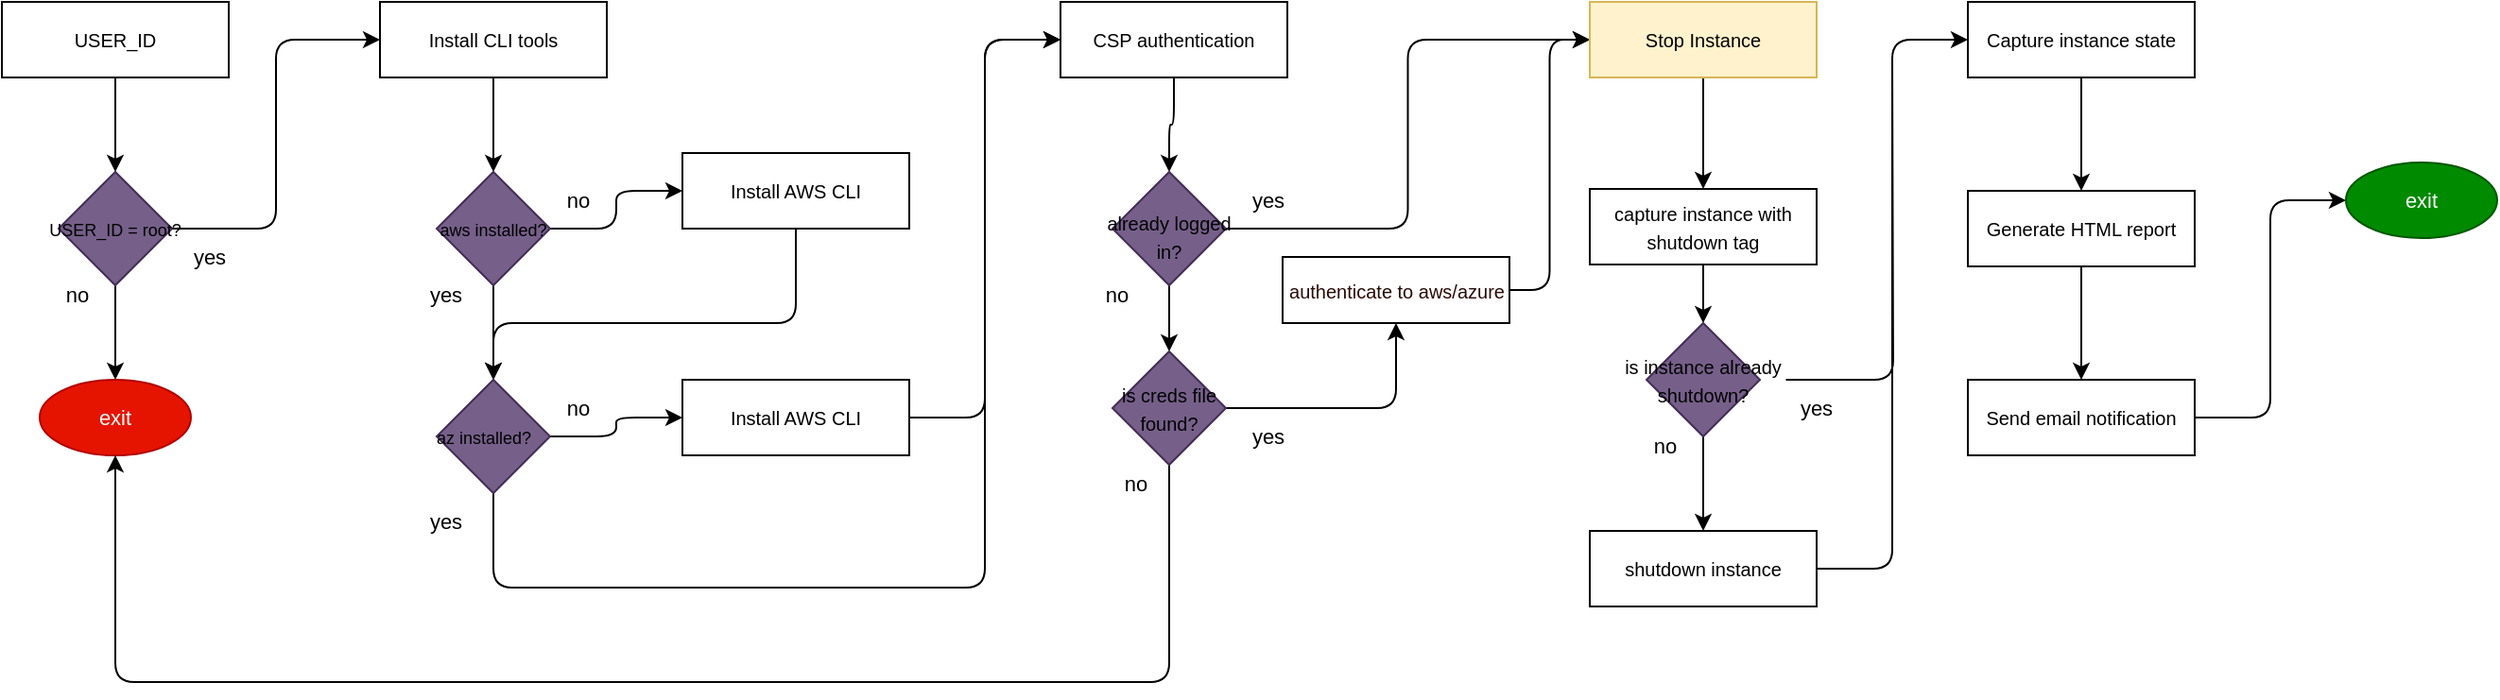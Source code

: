 <mxfile>
    <diagram id="c0BsKFeQtic6asYKpsaW" name="stop-flow-diagram">
        <mxGraphModel dx="948" dy="465" grid="1" gridSize="10" guides="1" tooltips="1" connect="1" arrows="1" fold="1" page="1" pageScale="1" pageWidth="850" pageHeight="1100" math="0" shadow="0">
            <root>
                <mxCell id="0"/>
                <mxCell id="1" parent="0"/>
                <mxCell id="2" style="edgeStyle=none;html=1;entryX=0.5;entryY=0;entryDx=0;entryDy=0;" parent="1" source="3" target="6" edge="1">
                    <mxGeometry relative="1" as="geometry"/>
                </mxCell>
                <mxCell id="3" value="&lt;span style=&quot;font-size: 10px;&quot;&gt;USER_ID&lt;/span&gt;" style="rounded=0;whiteSpace=wrap;html=1;" parent="1" vertex="1">
                    <mxGeometry x="120" y="120" width="120" height="40" as="geometry"/>
                </mxCell>
                <mxCell id="4" style="edgeStyle=none;html=1;entryX=0.5;entryY=0;entryDx=0;entryDy=0;" parent="1" source="6" target="8" edge="1">
                    <mxGeometry relative="1" as="geometry"/>
                </mxCell>
                <mxCell id="5" style="edgeStyle=orthogonalEdgeStyle;html=1;entryX=0;entryY=0.5;entryDx=0;entryDy=0;" parent="1" source="6" target="9" edge="1">
                    <mxGeometry relative="1" as="geometry"/>
                </mxCell>
                <mxCell id="6" value="" style="rhombus;whiteSpace=wrap;html=1;fillColor=#76608a;fontColor=#ffffff;strokeColor=#432D57;" parent="1" vertex="1">
                    <mxGeometry x="150" y="210" width="60" height="60" as="geometry"/>
                </mxCell>
                <mxCell id="7" value="&lt;font style=&quot;font-size: 9px;&quot;&gt;USER_ID = root?&lt;/font&gt;" style="text;html=1;strokeColor=none;fillColor=none;align=center;verticalAlign=middle;whiteSpace=wrap;rounded=0;" parent="1" vertex="1">
                    <mxGeometry x="125" y="225" width="110" height="30" as="geometry"/>
                </mxCell>
                <mxCell id="8" value="&lt;font style=&quot;font-size: 11px;&quot;&gt;exit&lt;/font&gt;" style="ellipse;whiteSpace=wrap;html=1;fillColor=#e51400;fontColor=#ffffff;strokeColor=#B20000;" parent="1" vertex="1">
                    <mxGeometry x="140" y="320" width="80" height="40" as="geometry"/>
                </mxCell>
                <mxCell id="16" style="edgeStyle=orthogonalEdgeStyle;html=1;entryX=0.5;entryY=0;entryDx=0;entryDy=0;" parent="1" source="9" target="12" edge="1">
                    <mxGeometry relative="1" as="geometry"/>
                </mxCell>
                <mxCell id="9" value="&lt;font style=&quot;font-size: 10px;&quot;&gt;Install CLI tools&lt;/font&gt;" style="rounded=0;whiteSpace=wrap;html=1;" parent="1" vertex="1">
                    <mxGeometry x="320" y="120" width="120" height="40" as="geometry"/>
                </mxCell>
                <mxCell id="10" value="&lt;font style=&quot;font-size: 11px;&quot;&gt;no&lt;/font&gt;" style="text;html=1;strokeColor=none;fillColor=none;align=center;verticalAlign=middle;whiteSpace=wrap;rounded=0;" parent="1" vertex="1">
                    <mxGeometry x="130" y="260" width="60" height="30" as="geometry"/>
                </mxCell>
                <mxCell id="11" value="&lt;font style=&quot;font-size: 11px;&quot;&gt;yes&lt;/font&gt;" style="text;html=1;strokeColor=none;fillColor=none;align=center;verticalAlign=middle;whiteSpace=wrap;rounded=0;" parent="1" vertex="1">
                    <mxGeometry x="200" y="240" width="60" height="30" as="geometry"/>
                </mxCell>
                <mxCell id="18" style="edgeStyle=orthogonalEdgeStyle;html=1;" parent="1" source="12" target="17" edge="1">
                    <mxGeometry relative="1" as="geometry"/>
                </mxCell>
                <mxCell id="23" style="edgeStyle=orthogonalEdgeStyle;html=1;" parent="1" source="12" target="19" edge="1">
                    <mxGeometry relative="1" as="geometry"/>
                </mxCell>
                <mxCell id="12" value="" style="rhombus;whiteSpace=wrap;html=1;fillColor=#76608a;fontColor=#ffffff;strokeColor=#432D57;" parent="1" vertex="1">
                    <mxGeometry x="350" y="210" width="60" height="60" as="geometry"/>
                </mxCell>
                <mxCell id="13" value="&lt;font style=&quot;font-size: 9px;&quot;&gt;aws installed?&lt;/font&gt;" style="text;html=1;strokeColor=none;fillColor=none;align=center;verticalAlign=middle;whiteSpace=wrap;rounded=0;" parent="1" vertex="1">
                    <mxGeometry x="325" y="225" width="110" height="30" as="geometry"/>
                </mxCell>
                <mxCell id="14" value="&lt;font style=&quot;font-size: 11px;&quot;&gt;no&lt;/font&gt;" style="text;html=1;strokeColor=none;fillColor=none;align=center;verticalAlign=middle;whiteSpace=wrap;rounded=0;" parent="1" vertex="1">
                    <mxGeometry x="395" y="210" width="60" height="30" as="geometry"/>
                </mxCell>
                <mxCell id="15" value="&lt;font style=&quot;font-size: 11px;&quot;&gt;yes&lt;/font&gt;" style="text;html=1;strokeColor=none;fillColor=none;align=center;verticalAlign=middle;whiteSpace=wrap;rounded=0;" parent="1" vertex="1">
                    <mxGeometry x="325" y="260" width="60" height="30" as="geometry"/>
                </mxCell>
                <mxCell id="24" style="edgeStyle=orthogonalEdgeStyle;html=1;entryX=0.5;entryY=0;entryDx=0;entryDy=0;" parent="1" source="17" target="19" edge="1">
                    <mxGeometry relative="1" as="geometry">
                        <Array as="points">
                            <mxPoint x="540" y="290"/>
                            <mxPoint x="380" y="290"/>
                        </Array>
                    </mxGeometry>
                </mxCell>
                <mxCell id="17" value="&lt;font style=&quot;font-size: 10px;&quot;&gt;Install AWS CLI&lt;/font&gt;" style="rounded=0;whiteSpace=wrap;html=1;" parent="1" vertex="1">
                    <mxGeometry x="480" y="200" width="120" height="40" as="geometry"/>
                </mxCell>
                <mxCell id="26" style="edgeStyle=orthogonalEdgeStyle;html=1;" parent="1" source="19" target="25" edge="1">
                    <mxGeometry relative="1" as="geometry"/>
                </mxCell>
                <mxCell id="30" style="edgeStyle=orthogonalEdgeStyle;html=1;entryX=0;entryY=0.5;entryDx=0;entryDy=0;" parent="1" source="19" target="28" edge="1">
                    <mxGeometry relative="1" as="geometry">
                        <Array as="points">
                            <mxPoint x="380" y="430"/>
                            <mxPoint x="640" y="430"/>
                            <mxPoint x="640" y="140"/>
                        </Array>
                    </mxGeometry>
                </mxCell>
                <mxCell id="19" value="" style="rhombus;whiteSpace=wrap;html=1;fillColor=#76608a;fontColor=#ffffff;strokeColor=#432D57;" parent="1" vertex="1">
                    <mxGeometry x="350" y="320" width="60" height="60" as="geometry"/>
                </mxCell>
                <mxCell id="20" value="&lt;font style=&quot;font-size: 9px;&quot;&gt;az installed?&lt;/font&gt;" style="text;html=1;strokeColor=none;fillColor=none;align=center;verticalAlign=middle;whiteSpace=wrap;rounded=0;" parent="1" vertex="1">
                    <mxGeometry x="320" y="335" width="110" height="30" as="geometry"/>
                </mxCell>
                <mxCell id="21" value="&lt;font style=&quot;font-size: 11px;&quot;&gt;no&lt;/font&gt;" style="text;html=1;strokeColor=none;fillColor=none;align=center;verticalAlign=middle;whiteSpace=wrap;rounded=0;" parent="1" vertex="1">
                    <mxGeometry x="395" y="320" width="60" height="30" as="geometry"/>
                </mxCell>
                <mxCell id="22" value="&lt;font style=&quot;font-size: 11px;&quot;&gt;yes&lt;/font&gt;" style="text;html=1;strokeColor=none;fillColor=none;align=center;verticalAlign=middle;whiteSpace=wrap;rounded=0;" parent="1" vertex="1">
                    <mxGeometry x="325" y="380" width="60" height="30" as="geometry"/>
                </mxCell>
                <mxCell id="29" style="edgeStyle=orthogonalEdgeStyle;html=1;" parent="1" source="25" edge="1">
                    <mxGeometry relative="1" as="geometry">
                        <mxPoint x="680" y="140" as="targetPoint"/>
                        <Array as="points">
                            <mxPoint x="640" y="340"/>
                            <mxPoint x="640" y="140"/>
                        </Array>
                    </mxGeometry>
                </mxCell>
                <mxCell id="25" value="&lt;font style=&quot;font-size: 10px;&quot;&gt;Install AWS CLI&lt;/font&gt;" style="rounded=0;whiteSpace=wrap;html=1;" parent="1" vertex="1">
                    <mxGeometry x="480" y="320" width="120" height="40" as="geometry"/>
                </mxCell>
                <mxCell id="38" style="edgeStyle=orthogonalEdgeStyle;html=1;entryX=0.5;entryY=0;entryDx=0;entryDy=0;" parent="1" source="28" target="32" edge="1">
                    <mxGeometry relative="1" as="geometry"/>
                </mxCell>
                <mxCell id="28" value="&lt;font style=&quot;font-size: 10px;&quot;&gt;CSP authentication&lt;/font&gt;" style="rounded=0;whiteSpace=wrap;html=1;" parent="1" vertex="1">
                    <mxGeometry x="680" y="120" width="120" height="40" as="geometry"/>
                </mxCell>
                <mxCell id="31" style="edgeStyle=orthogonalEdgeStyle;html=1;entryX=0.5;entryY=0;entryDx=0;entryDy=0;fontColor=#FFFFFF;" parent="1" source="32" target="35" edge="1">
                    <mxGeometry relative="1" as="geometry"/>
                </mxCell>
                <mxCell id="40" style="edgeStyle=orthogonalEdgeStyle;html=1;entryX=0;entryY=0.5;entryDx=0;entryDy=0;" parent="1" source="32" target="39" edge="1">
                    <mxGeometry relative="1" as="geometry"/>
                </mxCell>
                <mxCell id="32" value="" style="rhombus;whiteSpace=wrap;html=1;fillColor=#76608a;fontColor=#ffffff;strokeColor=#432D57;" parent="1" vertex="1">
                    <mxGeometry x="707.5" y="210" width="60" height="60" as="geometry"/>
                </mxCell>
                <mxCell id="33" value="&lt;font size=&quot;1&quot;&gt;already logged in?&lt;/font&gt;" style="text;html=1;strokeColor=none;fillColor=none;align=center;verticalAlign=middle;whiteSpace=wrap;rounded=0;" parent="1" vertex="1">
                    <mxGeometry x="700" y="229" width="75" height="30" as="geometry"/>
                </mxCell>
                <mxCell id="34" style="edgeStyle=orthogonalEdgeStyle;html=1;entryX=0.5;entryY=1;entryDx=0;entryDy=0;fontSize=10;fontColor=#2A0A05;" parent="1" source="35" target="37" edge="1">
                    <mxGeometry relative="1" as="geometry"/>
                </mxCell>
                <mxCell id="42" style="edgeStyle=orthogonalEdgeStyle;html=1;entryX=0.5;entryY=1;entryDx=0;entryDy=0;" parent="1" source="35" target="8" edge="1">
                    <mxGeometry relative="1" as="geometry">
                        <Array as="points">
                            <mxPoint x="738" y="480"/>
                            <mxPoint x="180" y="480"/>
                        </Array>
                    </mxGeometry>
                </mxCell>
                <mxCell id="35" value="" style="rhombus;whiteSpace=wrap;html=1;fillColor=#76608a;fontColor=#ffffff;strokeColor=#432D57;" parent="1" vertex="1">
                    <mxGeometry x="707.5" y="305" width="60" height="60" as="geometry"/>
                </mxCell>
                <mxCell id="36" value="&lt;font size=&quot;1&quot;&gt;is creds file found?&lt;/font&gt;" style="text;html=1;strokeColor=none;fillColor=none;align=center;verticalAlign=middle;whiteSpace=wrap;rounded=0;" parent="1" vertex="1">
                    <mxGeometry x="700" y="320" width="75" height="30" as="geometry"/>
                </mxCell>
                <mxCell id="41" style="edgeStyle=orthogonalEdgeStyle;html=1;entryX=0;entryY=0.5;entryDx=0;entryDy=0;" parent="1" source="37" target="39" edge="1">
                    <mxGeometry relative="1" as="geometry"/>
                </mxCell>
                <mxCell id="37" value="&lt;font style=&quot;font-size: 10px;&quot; color=&quot;#2a0a05&quot;&gt;authenticate to aws/azure&lt;/font&gt;" style="rounded=0;whiteSpace=wrap;html=1;fontColor=#FFFFFF;" parent="1" vertex="1">
                    <mxGeometry x="797.5" y="255" width="120" height="35" as="geometry"/>
                </mxCell>
                <mxCell id="51" style="edgeStyle=none;html=1;entryX=0.5;entryY=0;entryDx=0;entryDy=0;" parent="1" source="39" target="47" edge="1">
                    <mxGeometry relative="1" as="geometry"/>
                </mxCell>
                <mxCell id="39" value="&lt;font style=&quot;font-size: 10px;&quot;&gt;Stop Instance&lt;/font&gt;" style="rounded=0;whiteSpace=wrap;html=1;fillColor=#fff2cc;strokeColor=#d6b656;" parent="1" vertex="1">
                    <mxGeometry x="960" y="120" width="120" height="40" as="geometry"/>
                </mxCell>
                <mxCell id="43" value="&lt;font style=&quot;font-size: 11px;&quot;&gt;no&lt;/font&gt;" style="text;html=1;strokeColor=none;fillColor=none;align=center;verticalAlign=middle;whiteSpace=wrap;rounded=0;" parent="1" vertex="1">
                    <mxGeometry x="680" y="260" width="60" height="30" as="geometry"/>
                </mxCell>
                <mxCell id="44" value="&lt;font style=&quot;font-size: 11px;&quot;&gt;yes&lt;/font&gt;" style="text;html=1;strokeColor=none;fillColor=none;align=center;verticalAlign=middle;whiteSpace=wrap;rounded=0;" parent="1" vertex="1">
                    <mxGeometry x="760" y="210" width="60" height="30" as="geometry"/>
                </mxCell>
                <mxCell id="45" value="&lt;font style=&quot;font-size: 11px;&quot;&gt;yes&lt;/font&gt;" style="text;html=1;strokeColor=none;fillColor=none;align=center;verticalAlign=middle;whiteSpace=wrap;rounded=0;" parent="1" vertex="1">
                    <mxGeometry x="760" y="335" width="60" height="30" as="geometry"/>
                </mxCell>
                <mxCell id="46" value="&lt;font style=&quot;font-size: 11px;&quot;&gt;no&lt;/font&gt;" style="text;html=1;strokeColor=none;fillColor=none;align=center;verticalAlign=middle;whiteSpace=wrap;rounded=0;" parent="1" vertex="1">
                    <mxGeometry x="690" y="360" width="60" height="30" as="geometry"/>
                </mxCell>
                <mxCell id="52" style="edgeStyle=none;html=1;entryX=0.5;entryY=0;entryDx=0;entryDy=0;" parent="1" source="47" target="49" edge="1">
                    <mxGeometry relative="1" as="geometry"/>
                </mxCell>
                <mxCell id="47" value="&lt;font style=&quot;font-size: 10px;&quot;&gt;capture instance with shutdown tag&lt;/font&gt;" style="rounded=0;whiteSpace=wrap;html=1;" parent="1" vertex="1">
                    <mxGeometry x="960" y="219" width="120" height="40" as="geometry"/>
                </mxCell>
                <mxCell id="56" style="edgeStyle=orthogonalEdgeStyle;html=1;entryX=0;entryY=0.5;entryDx=0;entryDy=0;" parent="1" source="48" target="55" edge="1">
                    <mxGeometry relative="1" as="geometry"/>
                </mxCell>
                <mxCell id="48" value="&lt;font style=&quot;font-size: 10px;&quot;&gt;shutdown instance&lt;/font&gt;" style="rounded=0;whiteSpace=wrap;html=1;" parent="1" vertex="1">
                    <mxGeometry x="960" y="400" width="120" height="40" as="geometry"/>
                </mxCell>
                <mxCell id="53" style="edgeStyle=none;html=1;entryX=0.5;entryY=0;entryDx=0;entryDy=0;" parent="1" source="49" target="48" edge="1">
                    <mxGeometry relative="1" as="geometry"/>
                </mxCell>
                <mxCell id="49" value="" style="rhombus;whiteSpace=wrap;html=1;fillColor=#76608a;fontColor=#ffffff;strokeColor=#432D57;" parent="1" vertex="1">
                    <mxGeometry x="990" y="290" width="60" height="60" as="geometry"/>
                </mxCell>
                <mxCell id="57" style="edgeStyle=orthogonalEdgeStyle;html=1;endArrow=none;endFill=0;" parent="1" source="50" edge="1">
                    <mxGeometry relative="1" as="geometry">
                        <mxPoint x="1120" y="150" as="targetPoint"/>
                    </mxGeometry>
                </mxCell>
                <mxCell id="50" value="&lt;font size=&quot;1&quot;&gt;is instance already shutdown?&lt;/font&gt;" style="text;html=1;strokeColor=none;fillColor=none;align=center;verticalAlign=middle;whiteSpace=wrap;rounded=0;" parent="1" vertex="1">
                    <mxGeometry x="976.25" y="305" width="87.5" height="30" as="geometry"/>
                </mxCell>
                <mxCell id="61" style="edgeStyle=orthogonalEdgeStyle;html=1;entryX=0.5;entryY=0;entryDx=0;entryDy=0;endArrow=classic;endFill=1;" parent="1" source="55" target="60" edge="1">
                    <mxGeometry relative="1" as="geometry"/>
                </mxCell>
                <mxCell id="55" value="&lt;font style=&quot;font-size: 10px;&quot;&gt;Capture instance state&lt;/font&gt;" style="rounded=0;whiteSpace=wrap;html=1;" parent="1" vertex="1">
                    <mxGeometry x="1160" y="120" width="120" height="40" as="geometry"/>
                </mxCell>
                <mxCell id="58" value="&lt;font style=&quot;font-size: 11px;&quot;&gt;yes&lt;/font&gt;" style="text;html=1;strokeColor=none;fillColor=none;align=center;verticalAlign=middle;whiteSpace=wrap;rounded=0;" parent="1" vertex="1">
                    <mxGeometry x="1050" y="320" width="60" height="30" as="geometry"/>
                </mxCell>
                <mxCell id="59" value="&lt;font style=&quot;font-size: 11px;&quot;&gt;no&lt;/font&gt;" style="text;html=1;strokeColor=none;fillColor=none;align=center;verticalAlign=middle;whiteSpace=wrap;rounded=0;" parent="1" vertex="1">
                    <mxGeometry x="970" y="340" width="60" height="30" as="geometry"/>
                </mxCell>
                <mxCell id="65" style="edgeStyle=orthogonalEdgeStyle;html=1;entryX=0.5;entryY=0;entryDx=0;entryDy=0;endArrow=classic;endFill=1;" parent="1" source="60" target="62" edge="1">
                    <mxGeometry relative="1" as="geometry"/>
                </mxCell>
                <mxCell id="60" value="&lt;font style=&quot;font-size: 10px;&quot;&gt;Generate HTML report&lt;/font&gt;" style="rounded=0;whiteSpace=wrap;html=1;" parent="1" vertex="1">
                    <mxGeometry x="1160" y="220" width="120" height="40" as="geometry"/>
                </mxCell>
                <mxCell id="64" style="edgeStyle=orthogonalEdgeStyle;html=1;entryX=0;entryY=0.5;entryDx=0;entryDy=0;endArrow=classic;endFill=1;" parent="1" source="62" target="63" edge="1">
                    <mxGeometry relative="1" as="geometry"/>
                </mxCell>
                <mxCell id="62" value="&lt;font style=&quot;font-size: 10px;&quot;&gt;Send email notification&lt;/font&gt;" style="rounded=0;whiteSpace=wrap;html=1;" parent="1" vertex="1">
                    <mxGeometry x="1160" y="320" width="120" height="40" as="geometry"/>
                </mxCell>
                <mxCell id="63" value="&lt;font style=&quot;font-size: 11px;&quot;&gt;exit&lt;/font&gt;" style="ellipse;whiteSpace=wrap;html=1;fillColor=#008a00;fontColor=#ffffff;strokeColor=#005700;" parent="1" vertex="1">
                    <mxGeometry x="1360" y="205" width="80" height="40" as="geometry"/>
                </mxCell>
            </root>
        </mxGraphModel>
    </diagram>
    <diagram id="EKkF0O92AFgp3_IHXJyz" name="start-flow-diagram">
        <mxGraphModel dx="948" dy="465" grid="1" gridSize="10" guides="1" tooltips="1" connect="1" arrows="1" fold="1" page="1" pageScale="1" pageWidth="850" pageHeight="1100" math="0" shadow="0">
            <root>
                <mxCell id="0"/>
                <mxCell id="1" parent="0"/>
                <mxCell id="nBpU5kKaj5SMffpIxo1Z-1" style="edgeStyle=none;html=1;entryX=0.5;entryY=0;entryDx=0;entryDy=0;" edge="1" parent="1" source="nBpU5kKaj5SMffpIxo1Z-2" target="nBpU5kKaj5SMffpIxo1Z-5">
                    <mxGeometry relative="1" as="geometry"/>
                </mxCell>
                <mxCell id="nBpU5kKaj5SMffpIxo1Z-2" value="&lt;span style=&quot;font-size: 10px;&quot;&gt;USER_ID&lt;/span&gt;" style="rounded=0;whiteSpace=wrap;html=1;" vertex="1" parent="1">
                    <mxGeometry x="120" y="120" width="120" height="40" as="geometry"/>
                </mxCell>
                <mxCell id="nBpU5kKaj5SMffpIxo1Z-3" style="edgeStyle=none;html=1;entryX=0.5;entryY=0;entryDx=0;entryDy=0;" edge="1" parent="1" source="nBpU5kKaj5SMffpIxo1Z-5" target="nBpU5kKaj5SMffpIxo1Z-7">
                    <mxGeometry relative="1" as="geometry"/>
                </mxCell>
                <mxCell id="nBpU5kKaj5SMffpIxo1Z-4" style="edgeStyle=orthogonalEdgeStyle;html=1;entryX=0;entryY=0.5;entryDx=0;entryDy=0;" edge="1" parent="1" source="nBpU5kKaj5SMffpIxo1Z-5" target="nBpU5kKaj5SMffpIxo1Z-9">
                    <mxGeometry relative="1" as="geometry"/>
                </mxCell>
                <mxCell id="nBpU5kKaj5SMffpIxo1Z-5" value="" style="rhombus;whiteSpace=wrap;html=1;fillColor=#76608a;fontColor=#ffffff;strokeColor=#432D57;" vertex="1" parent="1">
                    <mxGeometry x="150" y="210" width="60" height="60" as="geometry"/>
                </mxCell>
                <mxCell id="nBpU5kKaj5SMffpIxo1Z-6" value="&lt;font style=&quot;font-size: 9px;&quot;&gt;USER_ID = root?&lt;/font&gt;" style="text;html=1;strokeColor=none;fillColor=none;align=center;verticalAlign=middle;whiteSpace=wrap;rounded=0;" vertex="1" parent="1">
                    <mxGeometry x="125" y="225" width="110" height="30" as="geometry"/>
                </mxCell>
                <mxCell id="nBpU5kKaj5SMffpIxo1Z-7" value="&lt;font style=&quot;font-size: 11px;&quot;&gt;exit&lt;/font&gt;" style="ellipse;whiteSpace=wrap;html=1;fillColor=#e51400;fontColor=#ffffff;strokeColor=#B20000;" vertex="1" parent="1">
                    <mxGeometry x="140" y="320" width="80" height="40" as="geometry"/>
                </mxCell>
                <mxCell id="nBpU5kKaj5SMffpIxo1Z-8" style="edgeStyle=orthogonalEdgeStyle;html=1;entryX=0.5;entryY=0;entryDx=0;entryDy=0;" edge="1" parent="1" source="nBpU5kKaj5SMffpIxo1Z-9" target="nBpU5kKaj5SMffpIxo1Z-14">
                    <mxGeometry relative="1" as="geometry"/>
                </mxCell>
                <mxCell id="nBpU5kKaj5SMffpIxo1Z-9" value="&lt;font style=&quot;font-size: 10px;&quot;&gt;Install CLI tools&lt;/font&gt;" style="rounded=0;whiteSpace=wrap;html=1;" vertex="1" parent="1">
                    <mxGeometry x="320" y="120" width="120" height="40" as="geometry"/>
                </mxCell>
                <mxCell id="nBpU5kKaj5SMffpIxo1Z-10" value="&lt;font style=&quot;font-size: 11px;&quot;&gt;no&lt;/font&gt;" style="text;html=1;strokeColor=none;fillColor=none;align=center;verticalAlign=middle;whiteSpace=wrap;rounded=0;" vertex="1" parent="1">
                    <mxGeometry x="130" y="260" width="60" height="30" as="geometry"/>
                </mxCell>
                <mxCell id="nBpU5kKaj5SMffpIxo1Z-11" value="&lt;font style=&quot;font-size: 11px;&quot;&gt;yes&lt;/font&gt;" style="text;html=1;strokeColor=none;fillColor=none;align=center;verticalAlign=middle;whiteSpace=wrap;rounded=0;" vertex="1" parent="1">
                    <mxGeometry x="200" y="240" width="60" height="30" as="geometry"/>
                </mxCell>
                <mxCell id="nBpU5kKaj5SMffpIxo1Z-12" style="edgeStyle=orthogonalEdgeStyle;html=1;" edge="1" parent="1" source="nBpU5kKaj5SMffpIxo1Z-14" target="nBpU5kKaj5SMffpIxo1Z-19">
                    <mxGeometry relative="1" as="geometry"/>
                </mxCell>
                <mxCell id="nBpU5kKaj5SMffpIxo1Z-13" style="edgeStyle=orthogonalEdgeStyle;html=1;" edge="1" parent="1" source="nBpU5kKaj5SMffpIxo1Z-14" target="nBpU5kKaj5SMffpIxo1Z-22">
                    <mxGeometry relative="1" as="geometry"/>
                </mxCell>
                <mxCell id="nBpU5kKaj5SMffpIxo1Z-14" value="" style="rhombus;whiteSpace=wrap;html=1;fillColor=#76608a;fontColor=#ffffff;strokeColor=#432D57;" vertex="1" parent="1">
                    <mxGeometry x="350" y="210" width="60" height="60" as="geometry"/>
                </mxCell>
                <mxCell id="nBpU5kKaj5SMffpIxo1Z-15" value="&lt;font style=&quot;font-size: 9px;&quot;&gt;aws installed?&lt;/font&gt;" style="text;html=1;strokeColor=none;fillColor=none;align=center;verticalAlign=middle;whiteSpace=wrap;rounded=0;" vertex="1" parent="1">
                    <mxGeometry x="325" y="225" width="110" height="30" as="geometry"/>
                </mxCell>
                <mxCell id="nBpU5kKaj5SMffpIxo1Z-16" value="&lt;font style=&quot;font-size: 11px;&quot;&gt;no&lt;/font&gt;" style="text;html=1;strokeColor=none;fillColor=none;align=center;verticalAlign=middle;whiteSpace=wrap;rounded=0;" vertex="1" parent="1">
                    <mxGeometry x="395" y="210" width="60" height="30" as="geometry"/>
                </mxCell>
                <mxCell id="nBpU5kKaj5SMffpIxo1Z-17" value="&lt;font style=&quot;font-size: 11px;&quot;&gt;yes&lt;/font&gt;" style="text;html=1;strokeColor=none;fillColor=none;align=center;verticalAlign=middle;whiteSpace=wrap;rounded=0;" vertex="1" parent="1">
                    <mxGeometry x="325" y="260" width="60" height="30" as="geometry"/>
                </mxCell>
                <mxCell id="nBpU5kKaj5SMffpIxo1Z-18" style="edgeStyle=orthogonalEdgeStyle;html=1;entryX=0.5;entryY=0;entryDx=0;entryDy=0;" edge="1" parent="1" source="nBpU5kKaj5SMffpIxo1Z-19" target="nBpU5kKaj5SMffpIxo1Z-22">
                    <mxGeometry relative="1" as="geometry">
                        <Array as="points">
                            <mxPoint x="540" y="290"/>
                            <mxPoint x="380" y="290"/>
                        </Array>
                    </mxGeometry>
                </mxCell>
                <mxCell id="nBpU5kKaj5SMffpIxo1Z-19" value="&lt;font style=&quot;font-size: 10px;&quot;&gt;Install AWS CLI&lt;/font&gt;" style="rounded=0;whiteSpace=wrap;html=1;" vertex="1" parent="1">
                    <mxGeometry x="480" y="200" width="120" height="40" as="geometry"/>
                </mxCell>
                <mxCell id="nBpU5kKaj5SMffpIxo1Z-20" style="edgeStyle=orthogonalEdgeStyle;html=1;" edge="1" parent="1" source="nBpU5kKaj5SMffpIxo1Z-22" target="nBpU5kKaj5SMffpIxo1Z-27">
                    <mxGeometry relative="1" as="geometry"/>
                </mxCell>
                <mxCell id="nBpU5kKaj5SMffpIxo1Z-21" style="edgeStyle=orthogonalEdgeStyle;html=1;entryX=0;entryY=0.5;entryDx=0;entryDy=0;" edge="1" parent="1" source="nBpU5kKaj5SMffpIxo1Z-22" target="nBpU5kKaj5SMffpIxo1Z-29">
                    <mxGeometry relative="1" as="geometry">
                        <Array as="points">
                            <mxPoint x="380" y="430"/>
                            <mxPoint x="640" y="430"/>
                            <mxPoint x="640" y="140"/>
                        </Array>
                    </mxGeometry>
                </mxCell>
                <mxCell id="nBpU5kKaj5SMffpIxo1Z-22" value="" style="rhombus;whiteSpace=wrap;html=1;fillColor=#76608a;fontColor=#ffffff;strokeColor=#432D57;" vertex="1" parent="1">
                    <mxGeometry x="350" y="320" width="60" height="60" as="geometry"/>
                </mxCell>
                <mxCell id="nBpU5kKaj5SMffpIxo1Z-23" value="&lt;font style=&quot;font-size: 9px;&quot;&gt;az installed?&lt;/font&gt;" style="text;html=1;strokeColor=none;fillColor=none;align=center;verticalAlign=middle;whiteSpace=wrap;rounded=0;" vertex="1" parent="1">
                    <mxGeometry x="320" y="335" width="110" height="30" as="geometry"/>
                </mxCell>
                <mxCell id="nBpU5kKaj5SMffpIxo1Z-24" value="&lt;font style=&quot;font-size: 11px;&quot;&gt;no&lt;/font&gt;" style="text;html=1;strokeColor=none;fillColor=none;align=center;verticalAlign=middle;whiteSpace=wrap;rounded=0;" vertex="1" parent="1">
                    <mxGeometry x="395" y="320" width="60" height="30" as="geometry"/>
                </mxCell>
                <mxCell id="nBpU5kKaj5SMffpIxo1Z-25" value="&lt;font style=&quot;font-size: 11px;&quot;&gt;yes&lt;/font&gt;" style="text;html=1;strokeColor=none;fillColor=none;align=center;verticalAlign=middle;whiteSpace=wrap;rounded=0;" vertex="1" parent="1">
                    <mxGeometry x="325" y="380" width="60" height="30" as="geometry"/>
                </mxCell>
                <mxCell id="nBpU5kKaj5SMffpIxo1Z-26" style="edgeStyle=orthogonalEdgeStyle;html=1;" edge="1" parent="1" source="nBpU5kKaj5SMffpIxo1Z-27">
                    <mxGeometry relative="1" as="geometry">
                        <mxPoint x="680" y="140" as="targetPoint"/>
                        <Array as="points">
                            <mxPoint x="640" y="340"/>
                            <mxPoint x="640" y="140"/>
                        </Array>
                    </mxGeometry>
                </mxCell>
                <mxCell id="nBpU5kKaj5SMffpIxo1Z-27" value="&lt;font style=&quot;font-size: 10px;&quot;&gt;Install AWS CLI&lt;/font&gt;" style="rounded=0;whiteSpace=wrap;html=1;" vertex="1" parent="1">
                    <mxGeometry x="480" y="320" width="120" height="40" as="geometry"/>
                </mxCell>
                <mxCell id="nBpU5kKaj5SMffpIxo1Z-28" style="edgeStyle=orthogonalEdgeStyle;html=1;entryX=0.5;entryY=0;entryDx=0;entryDy=0;" edge="1" parent="1" source="nBpU5kKaj5SMffpIxo1Z-29" target="nBpU5kKaj5SMffpIxo1Z-32">
                    <mxGeometry relative="1" as="geometry"/>
                </mxCell>
                <mxCell id="nBpU5kKaj5SMffpIxo1Z-29" value="&lt;font style=&quot;font-size: 10px;&quot;&gt;CSP authentication&lt;/font&gt;" style="rounded=0;whiteSpace=wrap;html=1;" vertex="1" parent="1">
                    <mxGeometry x="680" y="120" width="120" height="40" as="geometry"/>
                </mxCell>
                <mxCell id="nBpU5kKaj5SMffpIxo1Z-30" style="edgeStyle=orthogonalEdgeStyle;html=1;entryX=0.5;entryY=0;entryDx=0;entryDy=0;fontColor=#FFFFFF;" edge="1" parent="1" source="nBpU5kKaj5SMffpIxo1Z-32" target="nBpU5kKaj5SMffpIxo1Z-36">
                    <mxGeometry relative="1" as="geometry"/>
                </mxCell>
                <mxCell id="nBpU5kKaj5SMffpIxo1Z-31" style="edgeStyle=orthogonalEdgeStyle;html=1;entryX=0;entryY=0.5;entryDx=0;entryDy=0;" edge="1" parent="1" source="nBpU5kKaj5SMffpIxo1Z-32" target="nBpU5kKaj5SMffpIxo1Z-41">
                    <mxGeometry relative="1" as="geometry"/>
                </mxCell>
                <mxCell id="nBpU5kKaj5SMffpIxo1Z-32" value="" style="rhombus;whiteSpace=wrap;html=1;fillColor=#76608a;fontColor=#ffffff;strokeColor=#432D57;" vertex="1" parent="1">
                    <mxGeometry x="707.5" y="210" width="60" height="60" as="geometry"/>
                </mxCell>
                <mxCell id="nBpU5kKaj5SMffpIxo1Z-33" value="&lt;font size=&quot;1&quot;&gt;already logged in?&lt;/font&gt;" style="text;html=1;strokeColor=none;fillColor=none;align=center;verticalAlign=middle;whiteSpace=wrap;rounded=0;" vertex="1" parent="1">
                    <mxGeometry x="700" y="229" width="75" height="30" as="geometry"/>
                </mxCell>
                <mxCell id="nBpU5kKaj5SMffpIxo1Z-34" style="edgeStyle=orthogonalEdgeStyle;html=1;entryX=0.5;entryY=1;entryDx=0;entryDy=0;fontSize=10;fontColor=#2A0A05;" edge="1" parent="1" source="nBpU5kKaj5SMffpIxo1Z-36" target="nBpU5kKaj5SMffpIxo1Z-39">
                    <mxGeometry relative="1" as="geometry"/>
                </mxCell>
                <mxCell id="nBpU5kKaj5SMffpIxo1Z-35" style="edgeStyle=orthogonalEdgeStyle;html=1;entryX=0.5;entryY=1;entryDx=0;entryDy=0;" edge="1" parent="1" source="nBpU5kKaj5SMffpIxo1Z-36" target="nBpU5kKaj5SMffpIxo1Z-7">
                    <mxGeometry relative="1" as="geometry">
                        <Array as="points">
                            <mxPoint x="738" y="480"/>
                            <mxPoint x="180" y="480"/>
                        </Array>
                    </mxGeometry>
                </mxCell>
                <mxCell id="nBpU5kKaj5SMffpIxo1Z-36" value="" style="rhombus;whiteSpace=wrap;html=1;fillColor=#76608a;fontColor=#ffffff;strokeColor=#432D57;" vertex="1" parent="1">
                    <mxGeometry x="707.5" y="305" width="60" height="60" as="geometry"/>
                </mxCell>
                <mxCell id="nBpU5kKaj5SMffpIxo1Z-37" value="&lt;font size=&quot;1&quot;&gt;is creds file found?&lt;/font&gt;" style="text;html=1;strokeColor=none;fillColor=none;align=center;verticalAlign=middle;whiteSpace=wrap;rounded=0;" vertex="1" parent="1">
                    <mxGeometry x="700" y="320" width="75" height="30" as="geometry"/>
                </mxCell>
                <mxCell id="nBpU5kKaj5SMffpIxo1Z-38" style="edgeStyle=orthogonalEdgeStyle;html=1;entryX=0;entryY=0.5;entryDx=0;entryDy=0;" edge="1" parent="1" source="nBpU5kKaj5SMffpIxo1Z-39" target="nBpU5kKaj5SMffpIxo1Z-41">
                    <mxGeometry relative="1" as="geometry"/>
                </mxCell>
                <mxCell id="nBpU5kKaj5SMffpIxo1Z-39" value="&lt;font style=&quot;font-size: 10px;&quot; color=&quot;#2a0a05&quot;&gt;authenticate to aws/azure&lt;/font&gt;" style="rounded=0;whiteSpace=wrap;html=1;fontColor=#FFFFFF;" vertex="1" parent="1">
                    <mxGeometry x="797.5" y="255" width="120" height="35" as="geometry"/>
                </mxCell>
                <mxCell id="nBpU5kKaj5SMffpIxo1Z-40" style="edgeStyle=none;html=1;entryX=0.5;entryY=0;entryDx=0;entryDy=0;" edge="1" parent="1" source="nBpU5kKaj5SMffpIxo1Z-41" target="nBpU5kKaj5SMffpIxo1Z-47">
                    <mxGeometry relative="1" as="geometry"/>
                </mxCell>
                <mxCell id="nBpU5kKaj5SMffpIxo1Z-41" value="&lt;font style=&quot;font-size: 10px;&quot;&gt;Start Instance&lt;/font&gt;" style="rounded=0;whiteSpace=wrap;html=1;fillColor=#d5e8d4;strokeColor=#82b366;" vertex="1" parent="1">
                    <mxGeometry x="960" y="120" width="120" height="40" as="geometry"/>
                </mxCell>
                <mxCell id="nBpU5kKaj5SMffpIxo1Z-42" value="&lt;font style=&quot;font-size: 11px;&quot;&gt;no&lt;/font&gt;" style="text;html=1;strokeColor=none;fillColor=none;align=center;verticalAlign=middle;whiteSpace=wrap;rounded=0;" vertex="1" parent="1">
                    <mxGeometry x="680" y="260" width="60" height="30" as="geometry"/>
                </mxCell>
                <mxCell id="nBpU5kKaj5SMffpIxo1Z-43" value="&lt;font style=&quot;font-size: 11px;&quot;&gt;yes&lt;/font&gt;" style="text;html=1;strokeColor=none;fillColor=none;align=center;verticalAlign=middle;whiteSpace=wrap;rounded=0;" vertex="1" parent="1">
                    <mxGeometry x="760" y="210" width="60" height="30" as="geometry"/>
                </mxCell>
                <mxCell id="nBpU5kKaj5SMffpIxo1Z-44" value="&lt;font style=&quot;font-size: 11px;&quot;&gt;yes&lt;/font&gt;" style="text;html=1;strokeColor=none;fillColor=none;align=center;verticalAlign=middle;whiteSpace=wrap;rounded=0;" vertex="1" parent="1">
                    <mxGeometry x="760" y="335" width="60" height="30" as="geometry"/>
                </mxCell>
                <mxCell id="nBpU5kKaj5SMffpIxo1Z-45" value="&lt;font style=&quot;font-size: 11px;&quot;&gt;no&lt;/font&gt;" style="text;html=1;strokeColor=none;fillColor=none;align=center;verticalAlign=middle;whiteSpace=wrap;rounded=0;" vertex="1" parent="1">
                    <mxGeometry x="690" y="360" width="60" height="30" as="geometry"/>
                </mxCell>
                <mxCell id="nBpU5kKaj5SMffpIxo1Z-46" style="edgeStyle=none;html=1;entryX=0.5;entryY=0;entryDx=0;entryDy=0;" edge="1" parent="1" source="nBpU5kKaj5SMffpIxo1Z-47" target="nBpU5kKaj5SMffpIxo1Z-51">
                    <mxGeometry relative="1" as="geometry"/>
                </mxCell>
                <mxCell id="nBpU5kKaj5SMffpIxo1Z-47" value="&lt;font style=&quot;font-size: 10px;&quot;&gt;capture instance with shutdown tag&lt;/font&gt;" style="rounded=0;whiteSpace=wrap;html=1;" vertex="1" parent="1">
                    <mxGeometry x="960" y="219" width="120" height="40" as="geometry"/>
                </mxCell>
                <mxCell id="nBpU5kKaj5SMffpIxo1Z-48" style="edgeStyle=orthogonalEdgeStyle;html=1;entryX=0;entryY=0.5;entryDx=0;entryDy=0;" edge="1" parent="1" source="nBpU5kKaj5SMffpIxo1Z-49" target="nBpU5kKaj5SMffpIxo1Z-55">
                    <mxGeometry relative="1" as="geometry"/>
                </mxCell>
                <mxCell id="nBpU5kKaj5SMffpIxo1Z-49" value="&lt;font style=&quot;font-size: 10px;&quot;&gt;start instances&lt;/font&gt;" style="rounded=0;whiteSpace=wrap;html=1;" vertex="1" parent="1">
                    <mxGeometry x="960" y="400" width="120" height="40" as="geometry"/>
                </mxCell>
                <mxCell id="nBpU5kKaj5SMffpIxo1Z-50" style="edgeStyle=none;html=1;entryX=0.5;entryY=0;entryDx=0;entryDy=0;" edge="1" parent="1" source="nBpU5kKaj5SMffpIxo1Z-51" target="nBpU5kKaj5SMffpIxo1Z-49">
                    <mxGeometry relative="1" as="geometry"/>
                </mxCell>
                <mxCell id="nBpU5kKaj5SMffpIxo1Z-51" value="" style="rhombus;whiteSpace=wrap;html=1;fillColor=#76608a;fontColor=#ffffff;strokeColor=#432D57;" vertex="1" parent="1">
                    <mxGeometry x="990" y="290" width="60" height="60" as="geometry"/>
                </mxCell>
                <mxCell id="nBpU5kKaj5SMffpIxo1Z-52" style="edgeStyle=orthogonalEdgeStyle;html=1;endArrow=none;endFill=0;" edge="1" parent="1" source="nBpU5kKaj5SMffpIxo1Z-53">
                    <mxGeometry relative="1" as="geometry">
                        <mxPoint x="1120" y="150" as="targetPoint"/>
                    </mxGeometry>
                </mxCell>
                <mxCell id="nBpU5kKaj5SMffpIxo1Z-53" value="&lt;font size=&quot;1&quot;&gt;is instance already started?&lt;/font&gt;" style="text;html=1;strokeColor=none;fillColor=none;align=center;verticalAlign=middle;whiteSpace=wrap;rounded=0;" vertex="1" parent="1">
                    <mxGeometry x="976.25" y="305" width="87.5" height="30" as="geometry"/>
                </mxCell>
                <mxCell id="nBpU5kKaj5SMffpIxo1Z-54" style="edgeStyle=orthogonalEdgeStyle;html=1;entryX=0.5;entryY=0;entryDx=0;entryDy=0;endArrow=classic;endFill=1;" edge="1" parent="1" source="nBpU5kKaj5SMffpIxo1Z-55" target="nBpU5kKaj5SMffpIxo1Z-59">
                    <mxGeometry relative="1" as="geometry"/>
                </mxCell>
                <mxCell id="nBpU5kKaj5SMffpIxo1Z-55" value="&lt;font style=&quot;font-size: 10px;&quot;&gt;Capture instance state&lt;/font&gt;" style="rounded=0;whiteSpace=wrap;html=1;" vertex="1" parent="1">
                    <mxGeometry x="1160" y="120" width="120" height="40" as="geometry"/>
                </mxCell>
                <mxCell id="nBpU5kKaj5SMffpIxo1Z-56" value="&lt;font style=&quot;font-size: 11px;&quot;&gt;yes&lt;/font&gt;" style="text;html=1;strokeColor=none;fillColor=none;align=center;verticalAlign=middle;whiteSpace=wrap;rounded=0;" vertex="1" parent="1">
                    <mxGeometry x="1050" y="320" width="60" height="30" as="geometry"/>
                </mxCell>
                <mxCell id="nBpU5kKaj5SMffpIxo1Z-57" value="&lt;font style=&quot;font-size: 11px;&quot;&gt;no&lt;/font&gt;" style="text;html=1;strokeColor=none;fillColor=none;align=center;verticalAlign=middle;whiteSpace=wrap;rounded=0;" vertex="1" parent="1">
                    <mxGeometry x="970" y="340" width="60" height="30" as="geometry"/>
                </mxCell>
                <mxCell id="nBpU5kKaj5SMffpIxo1Z-58" style="edgeStyle=orthogonalEdgeStyle;html=1;entryX=0.5;entryY=0;entryDx=0;entryDy=0;endArrow=classic;endFill=1;" edge="1" parent="1" source="nBpU5kKaj5SMffpIxo1Z-59" target="nBpU5kKaj5SMffpIxo1Z-61">
                    <mxGeometry relative="1" as="geometry"/>
                </mxCell>
                <mxCell id="nBpU5kKaj5SMffpIxo1Z-59" value="&lt;font style=&quot;font-size: 10px;&quot;&gt;Generate HTML report&lt;/font&gt;" style="rounded=0;whiteSpace=wrap;html=1;" vertex="1" parent="1">
                    <mxGeometry x="1160" y="220" width="120" height="40" as="geometry"/>
                </mxCell>
                <mxCell id="nBpU5kKaj5SMffpIxo1Z-60" style="edgeStyle=orthogonalEdgeStyle;html=1;entryX=0;entryY=0.5;entryDx=0;entryDy=0;endArrow=classic;endFill=1;" edge="1" parent="1" source="nBpU5kKaj5SMffpIxo1Z-61" target="nBpU5kKaj5SMffpIxo1Z-62">
                    <mxGeometry relative="1" as="geometry"/>
                </mxCell>
                <mxCell id="nBpU5kKaj5SMffpIxo1Z-61" value="&lt;font style=&quot;font-size: 10px;&quot;&gt;Send email notification&lt;/font&gt;" style="rounded=0;whiteSpace=wrap;html=1;" vertex="1" parent="1">
                    <mxGeometry x="1160" y="320" width="120" height="40" as="geometry"/>
                </mxCell>
                <mxCell id="nBpU5kKaj5SMffpIxo1Z-62" value="&lt;font style=&quot;font-size: 11px;&quot;&gt;exit&lt;/font&gt;" style="ellipse;whiteSpace=wrap;html=1;fillColor=#008a00;fontColor=#ffffff;strokeColor=#005700;" vertex="1" parent="1">
                    <mxGeometry x="1360" y="205" width="80" height="40" as="geometry"/>
                </mxCell>
            </root>
        </mxGraphModel>
    </diagram>
    <diagram id="KnQ0-BiyVxPvru-CCTVp" name="ci-pipeline">
        <mxGraphModel dx="1830" dy="422" grid="1" gridSize="10" guides="1" tooltips="1" connect="1" arrows="1" fold="1" page="1" pageScale="1" pageWidth="850" pageHeight="1100" math="0" shadow="0">
            <root>
                <mxCell id="0"/>
                <mxCell id="1" parent="0"/>
                <mxCell id="2JDOX9HzNL3V3WO9CCiI-3" style="edgeStyle=orthogonalEdgeStyle;html=1;entryX=0;entryY=0.5;entryDx=0;entryDy=0;" edge="1" parent="1" source="2JDOX9HzNL3V3WO9CCiI-1" target="2JDOX9HzNL3V3WO9CCiI-2">
                    <mxGeometry relative="1" as="geometry">
                        <mxPoint x="130" y="250" as="targetPoint"/>
                    </mxGeometry>
                </mxCell>
                <mxCell id="2JDOX9HzNL3V3WO9CCiI-1" value="feature/some-feature-name" style="rounded=0;whiteSpace=wrap;html=1;" vertex="1" parent="1">
                    <mxGeometry x="80" y="120" width="160" height="40" as="geometry"/>
                </mxCell>
                <mxCell id="2JDOX9HzNL3V3WO9CCiI-6" style="edgeStyle=orthogonalEdgeStyle;html=1;" edge="1" parent="1" source="2JDOX9HzNL3V3WO9CCiI-2" target="2JDOX9HzNL3V3WO9CCiI-5">
                    <mxGeometry relative="1" as="geometry"/>
                </mxCell>
                <mxCell id="2JDOX9HzNL3V3WO9CCiI-2" value="lint (shellcheck modified)" style="rounded=1;whiteSpace=wrap;html=1;" vertex="1" parent="1">
                    <mxGeometry x="200" y="240" width="120" height="40" as="geometry"/>
                </mxCell>
                <mxCell id="2JDOX9HzNL3V3WO9CCiI-4" value="Push to remote" style="text;html=1;strokeColor=none;fillColor=none;align=center;verticalAlign=middle;whiteSpace=wrap;rounded=0;" vertex="1" parent="1">
                    <mxGeometry x="100" y="200" width="60" height="30" as="geometry"/>
                </mxCell>
                <mxCell id="2JDOX9HzNL3V3WO9CCiI-8" style="edgeStyle=orthogonalEdgeStyle;html=1;" edge="1" parent="1" source="2JDOX9HzNL3V3WO9CCiI-5" target="2JDOX9HzNL3V3WO9CCiI-7">
                    <mxGeometry relative="1" as="geometry"/>
                </mxCell>
                <mxCell id="2JDOX9HzNL3V3WO9CCiI-5" value="secret-detect" style="rounded=1;whiteSpace=wrap;html=1;" vertex="1" parent="1">
                    <mxGeometry x="400" y="240" width="120" height="40" as="geometry"/>
                </mxCell>
                <mxCell id="2JDOX9HzNL3V3WO9CCiI-10" style="edgeStyle=orthogonalEdgeStyle;html=1;entryX=0;entryY=0.5;entryDx=0;entryDy=0;" edge="1" parent="1" source="2JDOX9HzNL3V3WO9CCiI-7" target="2JDOX9HzNL3V3WO9CCiI-9">
                    <mxGeometry relative="1" as="geometry"/>
                </mxCell>
                <mxCell id="2JDOX9HzNL3V3WO9CCiI-7" value="feature merge to main" style="rounded=1;whiteSpace=wrap;html=1;" vertex="1" parent="1">
                    <mxGeometry x="600" y="240" width="120" height="40" as="geometry"/>
                </mxCell>
                <mxCell id="2JDOX9HzNL3V3WO9CCiI-12" style="edgeStyle=orthogonalEdgeStyle;html=1;entryX=0.5;entryY=0;entryDx=0;entryDy=0;exitX=0.558;exitY=1;exitDx=0;exitDy=0;exitPerimeter=0;" edge="1" parent="1" source="2JDOX9HzNL3V3WO9CCiI-24" target="2JDOX9HzNL3V3WO9CCiI-11">
                    <mxGeometry relative="1" as="geometry">
                        <Array as="points">
                            <mxPoint x="1067" y="310"/>
                            <mxPoint x="260" y="310"/>
                        </Array>
                    </mxGeometry>
                </mxCell>
                <mxCell id="2JDOX9HzNL3V3WO9CCiI-16" style="edgeStyle=orthogonalEdgeStyle;html=1;entryX=0.5;entryY=0;entryDx=0;entryDy=0;exitX=0.5;exitY=0;exitDx=0;exitDy=0;" edge="1" parent="1" source="2JDOX9HzNL3V3WO9CCiI-24" target="2JDOX9HzNL3V3WO9CCiI-7">
                    <mxGeometry relative="1" as="geometry">
                        <Array as="points">
                            <mxPoint x="1060" y="180"/>
                            <mxPoint x="660" y="180"/>
                        </Array>
                    </mxGeometry>
                </mxCell>
                <mxCell id="2JDOX9HzNL3V3WO9CCiI-25" style="edgeStyle=orthogonalEdgeStyle;html=1;" edge="1" parent="1" source="2JDOX9HzNL3V3WO9CCiI-9" target="2JDOX9HzNL3V3WO9CCiI-24">
                    <mxGeometry relative="1" as="geometry"/>
                </mxCell>
                <mxCell id="2JDOX9HzNL3V3WO9CCiI-9" value="lint (shellcheck all files)" style="rounded=1;whiteSpace=wrap;html=1;" vertex="1" parent="1">
                    <mxGeometry x="800" y="240" width="120" height="40" as="geometry"/>
                </mxCell>
                <mxCell id="2JDOX9HzNL3V3WO9CCiI-14" style="edgeStyle=orthogonalEdgeStyle;html=1;entryX=0;entryY=0.5;entryDx=0;entryDy=0;" edge="1" parent="1" source="2JDOX9HzNL3V3WO9CCiI-11" target="2JDOX9HzNL3V3WO9CCiI-13">
                    <mxGeometry relative="1" as="geometry"/>
                </mxCell>
                <mxCell id="2JDOX9HzNL3V3WO9CCiI-11" value="merged to main" style="rounded=1;whiteSpace=wrap;html=1;" vertex="1" parent="1">
                    <mxGeometry x="200" y="340" width="120" height="40" as="geometry"/>
                </mxCell>
                <mxCell id="2JDOX9HzNL3V3WO9CCiI-13" value="deploy stage" style="rounded=1;whiteSpace=wrap;html=1;fillColor=#e51400;fontColor=#ffffff;strokeColor=#B20000;" vertex="1" parent="1">
                    <mxGeometry x="400" y="340" width="120" height="40" as="geometry"/>
                </mxCell>
                <mxCell id="2JDOX9HzNL3V3WO9CCiI-15" value="PR approved" style="text;html=1;strokeColor=none;fillColor=none;align=center;verticalAlign=middle;whiteSpace=wrap;rounded=0;" vertex="1" parent="1">
                    <mxGeometry x="670" y="287" width="100" height="30" as="geometry"/>
                </mxCell>
                <mxCell id="2JDOX9HzNL3V3WO9CCiI-17" value="PR feedback / pipeline failure" style="text;html=1;strokeColor=none;fillColor=none;align=center;verticalAlign=middle;whiteSpace=wrap;rounded=0;" vertex="1" parent="1">
                    <mxGeometry x="790" y="150" width="170" height="30" as="geometry"/>
                </mxCell>
                <mxCell id="2JDOX9HzNL3V3WO9CCiI-22" value="merge_request&amp;nbsp;&lt;br&gt;event" style="ellipse;whiteSpace=wrap;html=1;fillColor=#008a00;fontColor=#ffffff;strokeColor=#005700;" vertex="1" parent="1">
                    <mxGeometry x="540" y="180" width="110" height="30" as="geometry"/>
                </mxCell>
                <mxCell id="2JDOX9HzNL3V3WO9CCiI-23" value="commit_event" style="ellipse;whiteSpace=wrap;html=1;fillColor=#008a00;fontColor=#ffffff;strokeColor=#005700;" vertex="1" parent="1">
                    <mxGeometry x="-20" y="180" width="110" height="30" as="geometry"/>
                </mxCell>
                <mxCell id="2JDOX9HzNL3V3WO9CCiI-24" value="PR review/approval" style="rounded=1;whiteSpace=wrap;html=1;" vertex="1" parent="1">
                    <mxGeometry x="1000" y="240" width="120" height="40" as="geometry"/>
                </mxCell>
                <mxCell id="2JDOX9HzNL3V3WO9CCiI-26" style="edgeStyle=orthogonalEdgeStyle;html=1;entryX=0;entryY=0.5;entryDx=0;entryDy=0;" edge="1" parent="1" source="2JDOX9HzNL3V3WO9CCiI-27" target="2JDOX9HzNL3V3WO9CCiI-29">
                    <mxGeometry relative="1" as="geometry">
                        <mxPoint x="140" y="600" as="targetPoint"/>
                    </mxGeometry>
                </mxCell>
                <mxCell id="2JDOX9HzNL3V3WO9CCiI-27" value="feature/some-feature-name" style="rounded=0;whiteSpace=wrap;html=1;" vertex="1" parent="1">
                    <mxGeometry x="90" y="470" width="160" height="40" as="geometry"/>
                </mxCell>
                <mxCell id="2JDOX9HzNL3V3WO9CCiI-28" style="edgeStyle=orthogonalEdgeStyle;html=1;" edge="1" parent="1" source="2JDOX9HzNL3V3WO9CCiI-29" target="2JDOX9HzNL3V3WO9CCiI-32">
                    <mxGeometry relative="1" as="geometry"/>
                </mxCell>
                <mxCell id="2JDOX9HzNL3V3WO9CCiI-29" value="feature PR to main" style="rounded=1;whiteSpace=wrap;html=1;" vertex="1" parent="1">
                    <mxGeometry x="210" y="590" width="120" height="40" as="geometry"/>
                </mxCell>
                <mxCell id="2JDOX9HzNL3V3WO9CCiI-30" value="Push to remote" style="text;html=1;strokeColor=none;fillColor=none;align=center;verticalAlign=middle;whiteSpace=wrap;rounded=0;" vertex="1" parent="1">
                    <mxGeometry x="110" y="550" width="60" height="30" as="geometry"/>
                </mxCell>
                <mxCell id="2JDOX9HzNL3V3WO9CCiI-31" style="edgeStyle=orthogonalEdgeStyle;html=1;" edge="1" parent="1" source="2JDOX9HzNL3V3WO9CCiI-32" target="2JDOX9HzNL3V3WO9CCiI-34">
                    <mxGeometry relative="1" as="geometry"/>
                </mxCell>
                <mxCell id="2JDOX9HzNL3V3WO9CCiI-32" value="shell format" style="rounded=1;whiteSpace=wrap;html=1;" vertex="1" parent="1">
                    <mxGeometry x="410" y="590" width="120" height="40" as="geometry"/>
                </mxCell>
                <mxCell id="2JDOX9HzNL3V3WO9CCiI-33" style="edgeStyle=orthogonalEdgeStyle;html=1;entryX=0;entryY=0.5;entryDx=0;entryDy=0;" edge="1" parent="1" source="2JDOX9HzNL3V3WO9CCiI-34" target="2JDOX9HzNL3V3WO9CCiI-38">
                    <mxGeometry relative="1" as="geometry"/>
                </mxCell>
                <mxCell id="2JDOX9HzNL3V3WO9CCiI-34" value="lint (shellcheck modified)" style="rounded=1;whiteSpace=wrap;html=1;" vertex="1" parent="1">
                    <mxGeometry x="610" y="590" width="120" height="40" as="geometry"/>
                </mxCell>
                <mxCell id="2JDOX9HzNL3V3WO9CCiI-35" style="edgeStyle=orthogonalEdgeStyle;html=1;entryX=0.5;entryY=0;entryDx=0;entryDy=0;exitX=0.558;exitY=1;exitDx=0;exitDy=0;exitPerimeter=0;" edge="1" parent="1" source="2JDOX9HzNL3V3WO9CCiI-46" target="2JDOX9HzNL3V3WO9CCiI-40">
                    <mxGeometry relative="1" as="geometry">
                        <Array as="points">
                            <mxPoint x="1077" y="660"/>
                            <mxPoint x="270" y="660"/>
                        </Array>
                    </mxGeometry>
                </mxCell>
                <mxCell id="2JDOX9HzNL3V3WO9CCiI-36" style="edgeStyle=orthogonalEdgeStyle;html=1;entryX=0.5;entryY=0;entryDx=0;entryDy=0;exitX=0.5;exitY=0;exitDx=0;exitDy=0;" edge="1" parent="1" source="2JDOX9HzNL3V3WO9CCiI-46" target="2JDOX9HzNL3V3WO9CCiI-29">
                    <mxGeometry relative="1" as="geometry">
                        <Array as="points">
                            <mxPoint x="1070" y="530"/>
                            <mxPoint x="270" y="530"/>
                        </Array>
                    </mxGeometry>
                </mxCell>
                <mxCell id="2JDOX9HzNL3V3WO9CCiI-37" style="edgeStyle=orthogonalEdgeStyle;html=1;" edge="1" parent="1" source="2JDOX9HzNL3V3WO9CCiI-38" target="2JDOX9HzNL3V3WO9CCiI-46">
                    <mxGeometry relative="1" as="geometry"/>
                </mxCell>
                <mxCell id="2JDOX9HzNL3V3WO9CCiI-38" value="secret-detect" style="rounded=1;whiteSpace=wrap;html=1;" vertex="1" parent="1">
                    <mxGeometry x="810" y="590" width="120" height="40" as="geometry"/>
                </mxCell>
                <mxCell id="2JDOX9HzNL3V3WO9CCiI-39" style="edgeStyle=orthogonalEdgeStyle;html=1;entryX=0;entryY=0.5;entryDx=0;entryDy=0;" edge="1" parent="1" source="2JDOX9HzNL3V3WO9CCiI-40">
                    <mxGeometry relative="1" as="geometry">
                        <mxPoint x="410" y="710" as="targetPoint"/>
                    </mxGeometry>
                </mxCell>
                <mxCell id="2JDOX9HzNL3V3WO9CCiI-40" value="merged to main" style="rounded=1;whiteSpace=wrap;html=1;" vertex="1" parent="1">
                    <mxGeometry x="210" y="690" width="120" height="40" as="geometry"/>
                </mxCell>
                <mxCell id="2JDOX9HzNL3V3WO9CCiI-42" value="PR approved" style="text;html=1;strokeColor=none;fillColor=none;align=center;verticalAlign=middle;whiteSpace=wrap;rounded=0;" vertex="1" parent="1">
                    <mxGeometry x="680" y="660" width="100" height="30" as="geometry"/>
                </mxCell>
                <mxCell id="2JDOX9HzNL3V3WO9CCiI-43" value="PR feedback / pipeline failure" style="text;html=1;strokeColor=none;fillColor=none;align=center;verticalAlign=middle;whiteSpace=wrap;rounded=0;" vertex="1" parent="1">
                    <mxGeometry x="800" y="500" width="170" height="30" as="geometry"/>
                </mxCell>
                <mxCell id="2JDOX9HzNL3V3WO9CCiI-44" value="merge_request&amp;nbsp;&lt;br&gt;event" style="ellipse;whiteSpace=wrap;html=1;fillColor=#008a00;fontColor=#ffffff;strokeColor=#005700;" vertex="1" parent="1">
                    <mxGeometry x="280" y="550" width="110" height="30" as="geometry"/>
                </mxCell>
                <mxCell id="2JDOX9HzNL3V3WO9CCiI-46" value="PR review/approval" style="rounded=1;whiteSpace=wrap;html=1;" vertex="1" parent="1">
                    <mxGeometry x="1010" y="590" width="120" height="40" as="geometry"/>
                </mxCell>
                <mxCell id="2JDOX9HzNL3V3WO9CCiI-47" value="lint (shellcheck all files)" style="rounded=1;whiteSpace=wrap;html=1;" vertex="1" parent="1">
                    <mxGeometry x="410" y="690" width="120" height="40" as="geometry"/>
                </mxCell>
                <mxCell id="2JDOX9HzNL3V3WO9CCiI-49" value="commit_event" style="ellipse;whiteSpace=wrap;html=1;fillColor=#008a00;fontColor=#ffffff;strokeColor=#005700;" vertex="1" parent="1">
                    <mxGeometry x="340" y="740" width="110" height="30" as="geometry"/>
                </mxCell>
            </root>
        </mxGraphModel>
    </diagram>
</mxfile>

